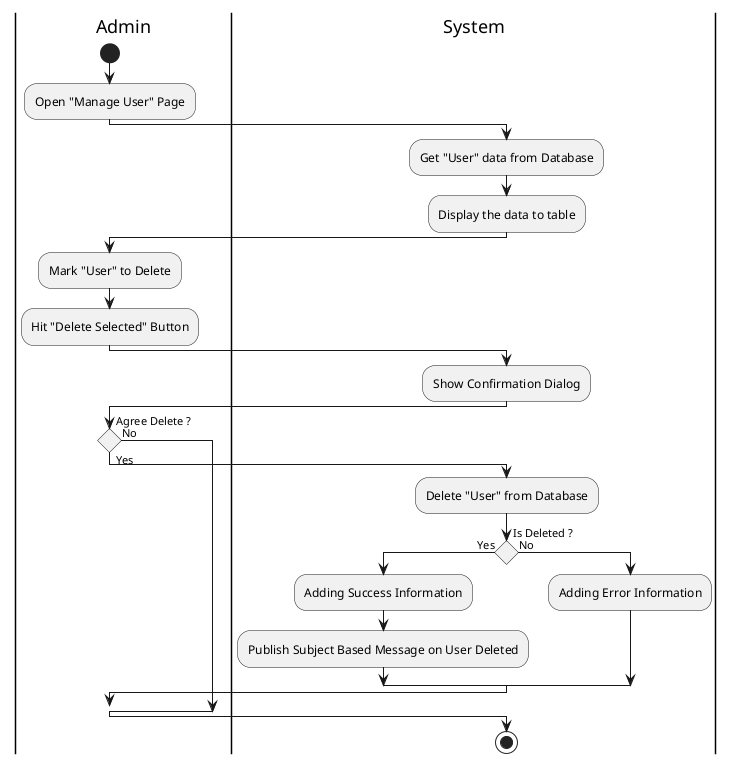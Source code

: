 @startuml DeleteUser

skinparam ConditionEndStyle hline
skinparam conditionStyle diamond
skinparam Monochrome true
skinparam Shadowing false

|Admin|
start
:Open "Manage User" Page;

|System|
:Get "User" data from Database;
:Display the data to table;

|Admin|
:Mark "User" to Delete;
:Hit "Delete Selected" Button;

|System|
:Show Confirmation Dialog;

|Admin|
if (Agree Delete ?) then (No)
else (Yes)
    |System|
    :Delete "User" from Database;
    if (Is Deleted ?) then (Yes)
        :Adding Success Information;
        :Publish Subject Based Message on User Deleted;
    else (No)
        :Adding Error Information;
    endif
endif
stop

@enduml